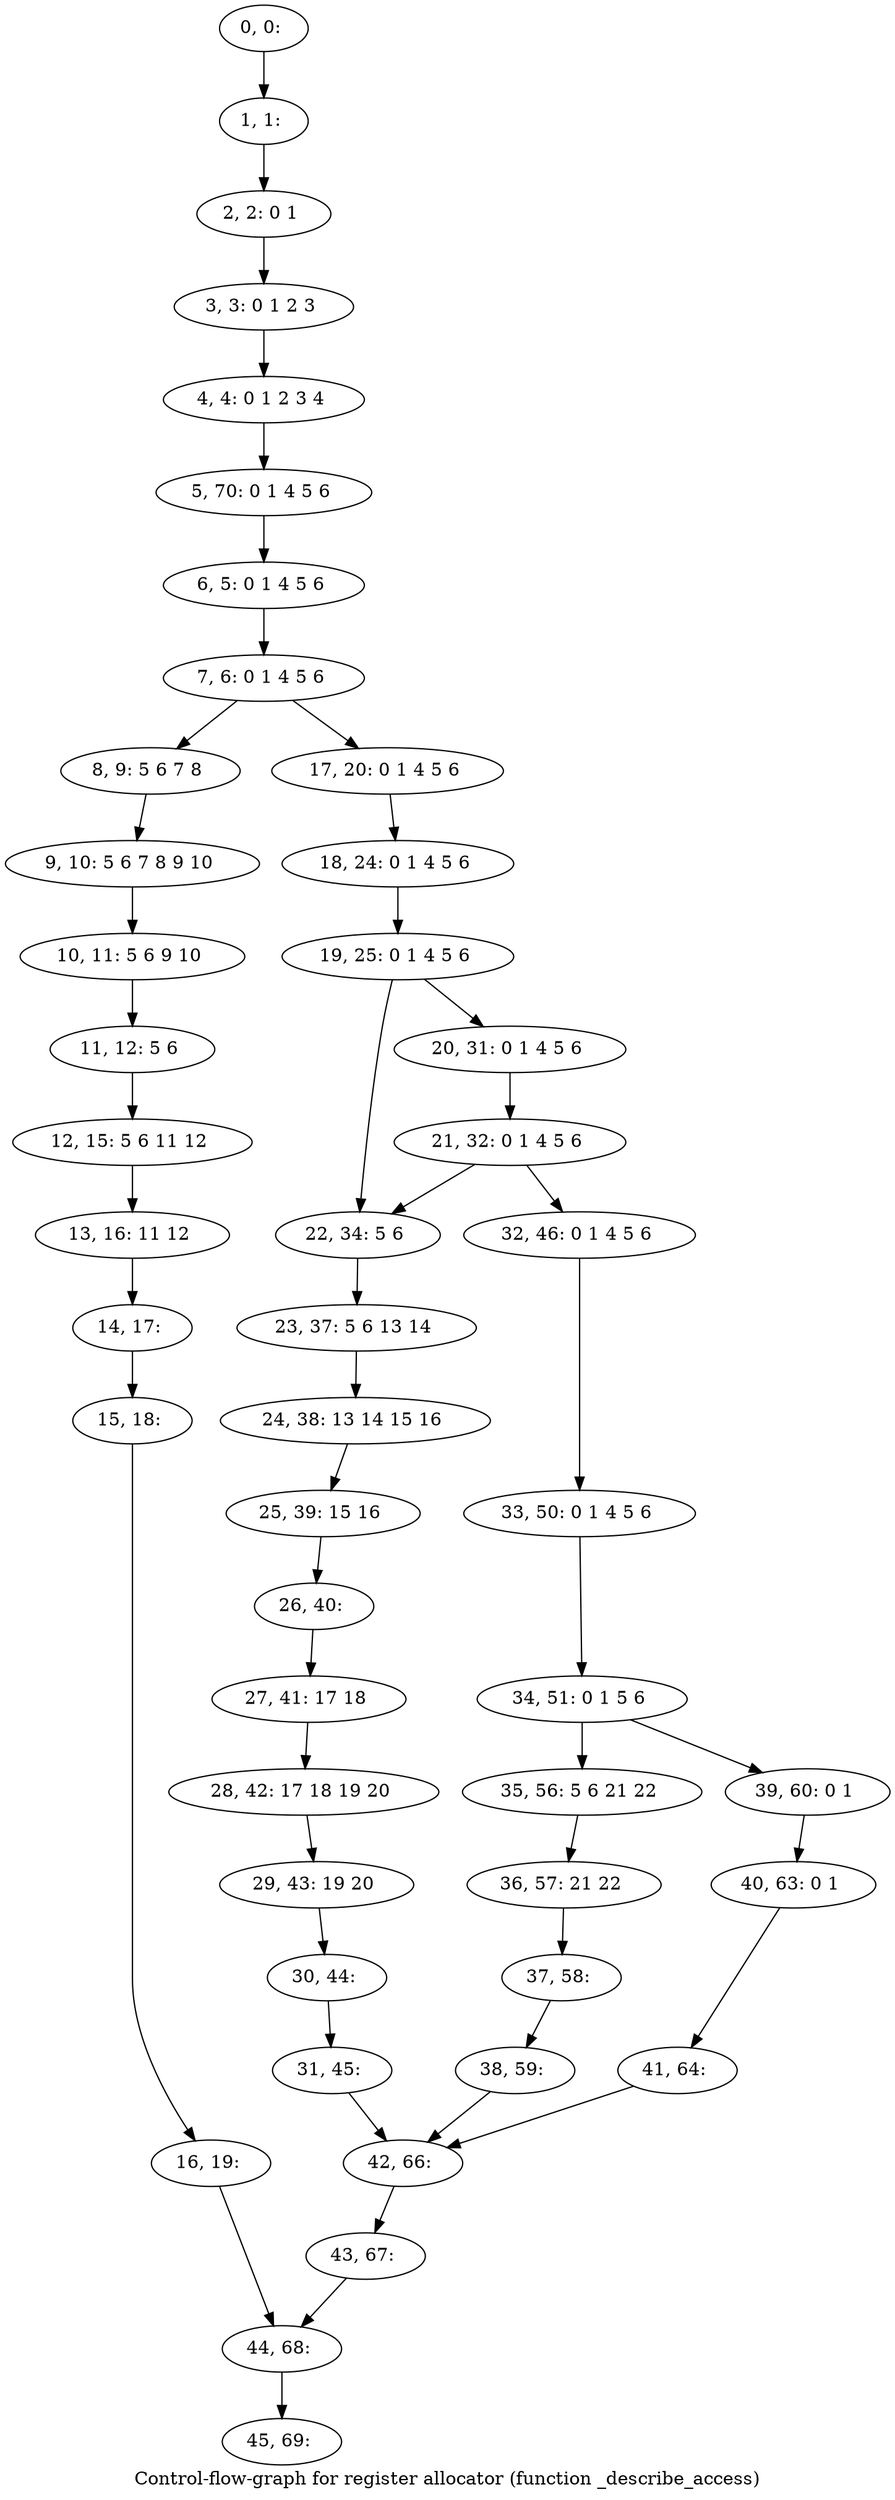 digraph G {
graph [label="Control-flow-graph for register allocator (function _describe_access)"]
0[label="0, 0: "];
1[label="1, 1: "];
2[label="2, 2: 0 1 "];
3[label="3, 3: 0 1 2 3 "];
4[label="4, 4: 0 1 2 3 4 "];
5[label="5, 70: 0 1 4 5 6 "];
6[label="6, 5: 0 1 4 5 6 "];
7[label="7, 6: 0 1 4 5 6 "];
8[label="8, 9: 5 6 7 8 "];
9[label="9, 10: 5 6 7 8 9 10 "];
10[label="10, 11: 5 6 9 10 "];
11[label="11, 12: 5 6 "];
12[label="12, 15: 5 6 11 12 "];
13[label="13, 16: 11 12 "];
14[label="14, 17: "];
15[label="15, 18: "];
16[label="16, 19: "];
17[label="17, 20: 0 1 4 5 6 "];
18[label="18, 24: 0 1 4 5 6 "];
19[label="19, 25: 0 1 4 5 6 "];
20[label="20, 31: 0 1 4 5 6 "];
21[label="21, 32: 0 1 4 5 6 "];
22[label="22, 34: 5 6 "];
23[label="23, 37: 5 6 13 14 "];
24[label="24, 38: 13 14 15 16 "];
25[label="25, 39: 15 16 "];
26[label="26, 40: "];
27[label="27, 41: 17 18 "];
28[label="28, 42: 17 18 19 20 "];
29[label="29, 43: 19 20 "];
30[label="30, 44: "];
31[label="31, 45: "];
32[label="32, 46: 0 1 4 5 6 "];
33[label="33, 50: 0 1 4 5 6 "];
34[label="34, 51: 0 1 5 6 "];
35[label="35, 56: 5 6 21 22 "];
36[label="36, 57: 21 22 "];
37[label="37, 58: "];
38[label="38, 59: "];
39[label="39, 60: 0 1 "];
40[label="40, 63: 0 1 "];
41[label="41, 64: "];
42[label="42, 66: "];
43[label="43, 67: "];
44[label="44, 68: "];
45[label="45, 69: "];
0->1 ;
1->2 ;
2->3 ;
3->4 ;
4->5 ;
5->6 ;
6->7 ;
7->8 ;
7->17 ;
8->9 ;
9->10 ;
10->11 ;
11->12 ;
12->13 ;
13->14 ;
14->15 ;
15->16 ;
16->44 ;
17->18 ;
18->19 ;
19->20 ;
19->22 ;
20->21 ;
21->22 ;
21->32 ;
22->23 ;
23->24 ;
24->25 ;
25->26 ;
26->27 ;
27->28 ;
28->29 ;
29->30 ;
30->31 ;
31->42 ;
32->33 ;
33->34 ;
34->35 ;
34->39 ;
35->36 ;
36->37 ;
37->38 ;
38->42 ;
39->40 ;
40->41 ;
41->42 ;
42->43 ;
43->44 ;
44->45 ;
}
